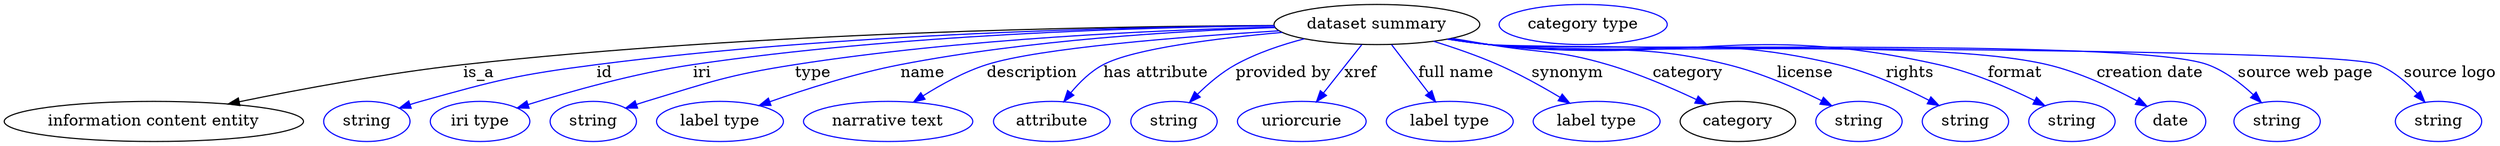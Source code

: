 digraph {
	graph [bb="0,0,2220.2,123"];
	node [label="\N"];
	"dataset summary"	[height=0.5,
		label="dataset summary",
		pos="1222.2,105",
		width=2.5456];
	"information content entity"	[height=0.5,
		pos="133.24,18",
		width=3.7011];
	"dataset summary" -> "information content entity"	[label=is_a,
		lp="423.24,61.5",
		pos="e,199.51,33.627 1130.5,104.11 979.56,103.38 669.69,98.061 409.24,69 341.24,61.413 264.74,47.092 209.56,35.715"];
	id	[color=blue,
		height=0.5,
		label=string,
		pos="323.24,18",
		width=1.0652];
	"dataset summary" -> id	[color=blue,
		label=id,
		lp="535.24,61.5",
		pos="e,352.23,29.966 1130.6,103.94 997.43,102.82 742.84,96.791 528.24,69 457.53,59.843 439.89,55.278 371.24,36 368.13,35.128 364.94,34.158 \
361.74,33.138",
		style=solid];
	iri	[color=blue,
		height=0.5,
		label="iri type",
		pos="424.24,18",
		width=1.2277];
	"dataset summary" -> iri	[color=blue,
		label=iri,
		lp="622.24,61.5",
		pos="e,457.41,30.103 1130.6,103.86 1011.1,102.5 795.94,96.048 614.24,69 562.83,61.347 505.3,45.089 467.15,33.182",
		style=solid];
	type	[color=blue,
		height=0.5,
		label=string,
		pos="525.24,18",
		width=1.0652];
	"dataset summary" -> type	[color=blue,
		label=type,
		lp="721.24,61.5",
		pos="e,554.16,29.995 1131.1,102.66 1027.4,100.02 853.22,92.184 705.24,69 645.07,59.574 630.51,53.715 572.24,36 569.48,35.16 566.64,34.251 \
563.79,33.305",
		style=solid];
	name	[color=blue,
		height=0.5,
		label="label type",
		pos="638.24,18",
		width=1.5707];
	"dataset summary" -> name	[color=blue,
		label=name,
		lp="819.24,61.5",
		pos="e,673.16,32.281 1131.5,102.21 1045.3,99.172 912.45,90.987 799.24,69 759.01,61.187 714.62,46.963 682.66,35.679",
		style=solid];
	description	[color=blue,
		height=0.5,
		label="narrative text",
		pos="788.24,18",
		width=2.0943];
	"dataset summary" -> description	[color=blue,
		label=description,
		lp="915.74,61.5",
		pos="e,810.62,35.41 1135.1,99.381 1048.5,94.04 921.93,84.011 875.24,69 855.37,62.611 835.04,51.251 819.04,40.971",
		style=solid];
	"has attribute"	[color=blue,
		height=0.5,
		label=attribute,
		pos="933.24,18",
		width=1.4443];
	"dataset summary" -> "has attribute"	[color=blue,
		label="has attribute",
		lp="1025.2,61.5",
		pos="e,943.7,35.753 1137.7,98.011 1078.5,92.671 1005.3,83.432 978.24,69 967.08,63.046 957.31,53.184 949.75,43.784",
		style=solid];
	"provided by"	[color=blue,
		height=0.5,
		label=string,
		pos="1041.2,18",
		width=1.0652];
	"dataset summary" -> "provided by"	[color=blue,
		label="provided by",
		lp="1138.7,61.5",
		pos="e,1055.1,35.117 1157.5,92.166 1137.1,86.851 1115,79.368 1096.2,69 1083.8,62.111 1071.8,51.857 1062.3,42.425",
		style=solid];
	xref	[color=blue,
		height=0.5,
		label=uriorcurie,
		pos="1155.2,18",
		width=1.5887];
	"dataset summary" -> xref	[color=blue,
		label=xref,
		lp="1207.7,61.5",
		pos="e,1168.3,35.597 1208.7,86.799 1198.9,74.426 1185.6,57.555 1174.7,43.738",
		style=solid];
	"full name"	[color=blue,
		height=0.5,
		label="label type",
		pos="1287.2,18",
		width=1.5707];
	"dataset summary" -> "full name"	[color=blue,
		label="full name",
		lp="1292.7,61.5",
		pos="e,1274.5,35.597 1235.4,86.799 1244.9,74.426 1257.8,57.555 1268.3,43.738",
		style=solid];
	synonym	[color=blue,
		height=0.5,
		label="label type",
		pos="1418.2,18",
		width=1.5707];
	"dataset summary" -> synonym	[color=blue,
		label=synonym,
		lp="1392.2,61.5",
		pos="e,1394.3,34.385 1272.8,89.958 1291.2,84.239 1311.9,77.067 1330.2,69 1349.2,60.63 1369.4,49.339 1385.7,39.604",
		style=solid];
	category	[height=0.5,
		pos="1544.2,18",
		width=1.4263];
	"dataset summary" -> category	[color=blue,
		label=category,
		lp="1499.7,61.5",
		pos="e,1516.3,33.273 1289.2,92.614 1300.2,90.738 1311.6,88.814 1322.2,87 1369.3,78.996 1382.4,82.554 1428.2,69 1455.5,60.945 1484.8,48.244 \
1507.2,37.66",
		style=solid];
	license	[color=blue,
		height=0.5,
		label=string,
		pos="1652.2,18",
		width=1.0652];
	"dataset summary" -> license	[color=blue,
		label=license,
		lp="1604.2,61.5",
		pos="e,1627.9,32.116 1286.9,92.184 1298.7,90.276 1310.8,88.454 1322.2,87 1416.5,75.028 1443.1,91.959 1535.2,69 1564.6,61.681 1596.1,47.859 \
1619,36.6",
		style=solid];
	rights	[color=blue,
		height=0.5,
		label=string,
		pos="1747.2,18",
		width=1.0652];
	"dataset summary" -> rights	[color=blue,
		label=rights,
		lp="1697.7,61.5",
		pos="e,1723.6,32.326 1286.1,92.061 1298.1,90.131 1310.5,88.332 1322.2,87 1459.8,71.374 1498.6,101.31 1633.2,69 1661.9,62.115 1692.4,48.357 \
1714.7,37.013",
		style=solid];
	format	[color=blue,
		height=0.5,
		label=string,
		pos="1842.2,18",
		width=1.0652];
	"dataset summary" -> format	[color=blue,
		label=format,
		lp="1791.7,61.5",
		pos="e,1818,32.184 1285.8,91.98 1297.9,90.045 1310.4,88.265 1322.2,87 1499.6,68.014 1549.2,108.16 1723.2,69 1753.4,62.212 1785.6,48.215 \
1808.9,36.752",
		style=solid];
	"creation date"	[color=blue,
		height=0.5,
		label=date,
		pos="1930.2,18",
		width=0.86659];
	"dataset summary" -> "creation date"	[color=blue,
		label="creation date",
		lp="1911.7,61.5",
		pos="e,1909.2,31.573 1285.5,91.939 1297.7,89.995 1310.3,88.222 1322.2,87 1432.4,75.696 1712.5,94.395 1820.2,69 1848.7,62.295 1878.8,48.071 \
1900.3,36.502",
		style=solid];
	"source web page"	[color=blue,
		height=0.5,
		label=string,
		pos="2025.2,18",
		width=1.0652];
	"dataset summary" -> "source web page"	[color=blue,
		label="source web page",
		lp="2050.7,61.5",
		pos="e,2011.2,34.892 1285.3,91.904 1297.5,89.95 1310.2,88.183 1322.2,87 1393.1,80.012 1896.4,93.657 1963.2,69 1978.5,63.378 1992.8,52.386 \
2003.8,42.136",
		style=solid];
	"source logo"	[color=blue,
		height=0.5,
		label=string,
		pos="2169.2,18",
		width=1.0652];
	"dataset summary" -> "source logo"	[color=blue,
		label="source logo",
		lp="2179.2,61.5",
		pos="e,2157.1,35.371 1285.3,91.852 1297.5,89.903 1310.2,88.151 1322.2,87 1366.1,82.796 2074.4,85.543 2115.2,69 2128.7,63.55 2140.8,53.088 \
2150.2,43.137",
		style=solid];
	"named thing_category"	[color=blue,
		height=0.5,
		label="category type",
		pos="1406.2,105",
		width=2.0762];
}
